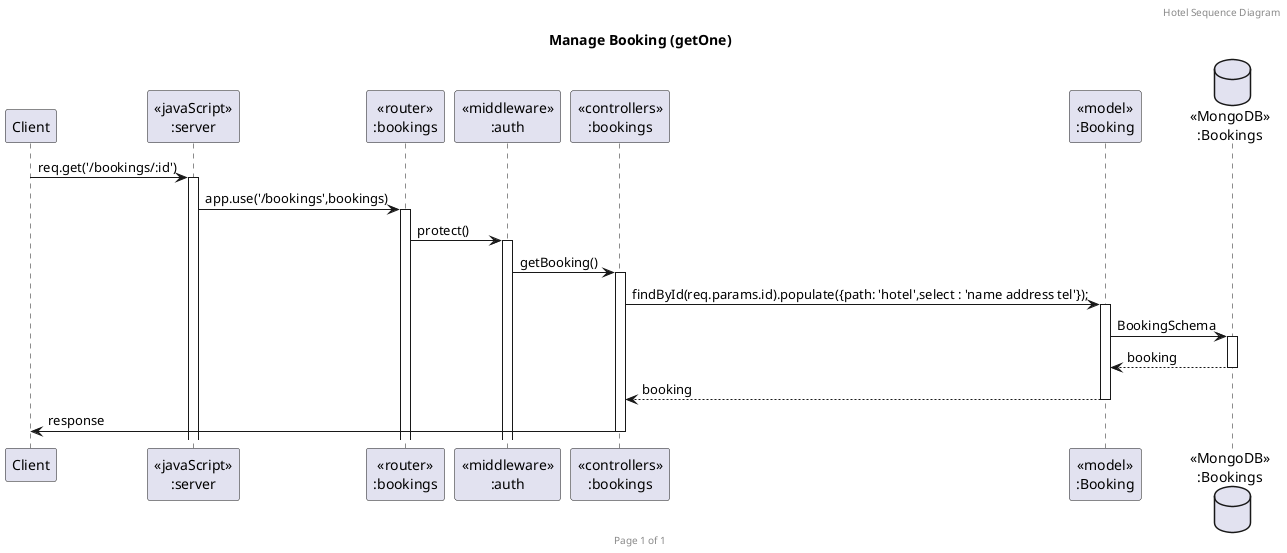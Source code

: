 @startuml Manage Booking (GET)

header Hotel Sequence Diagram
footer Page %page% of %lastpage%
title "Manage Booking (getOne)"

participant "Client" as client
participant "<<javaScript>>\n:server" as server
participant "<<router>>\n:bookings" as routerBookings
participant "<<middleware>>\n:auth" as middleware
participant "<<controllers>>\n:bookings" as controllerBookings
participant "<<model>>\n:Booking" as modelBooking
database "<<MongoDB>>\n:Bookings" as BookingDatabase

client-> server ++:req.get('/bookings/:id')
server->routerBookings ++:app.use('/bookings',bookings)
routerBookings -> middleware ++: protect()
middleware -> controllerBookings ++:getBooking()
controllerBookings->modelBooking ++:findById(req.params.id).populate({path: 'hotel',select : 'name address tel'});
modelBooking ->BookingDatabase ++: BookingSchema
BookingDatabase --> modelBooking --: booking
controllerBookings <-- modelBooking --:booking
controllerBookings->client --:response

@enduml

